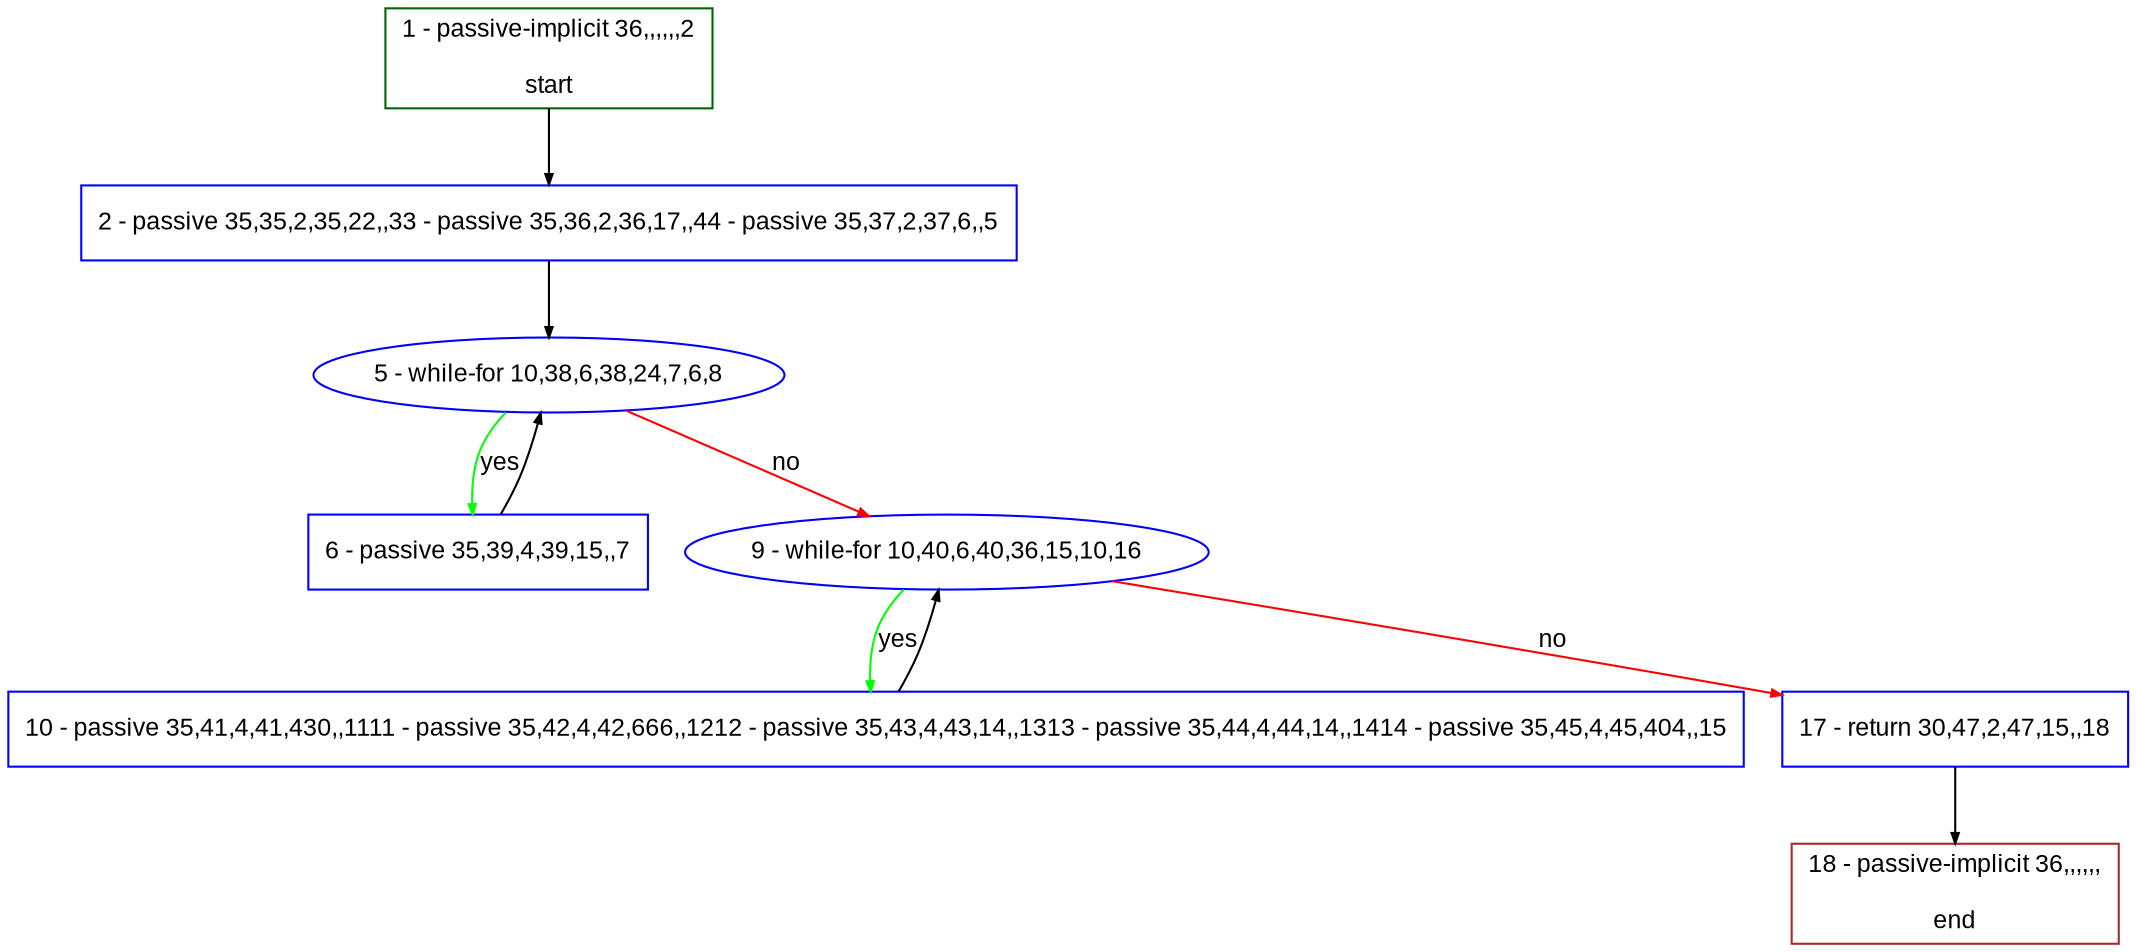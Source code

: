 digraph "" {
  graph [pack="true", label="", fontsize="12", packmode="clust", fontname="Arial", fillcolor="#FFFFCC", bgcolor="white", style="rounded,filled", compound="true"];
  node [node_initialized="no", label="", color="grey", fontsize="12", fillcolor="white", fontname="Arial", style="filled", shape="rectangle", compound="true", fixedsize="false"];
  edge [fontcolor="black", arrowhead="normal", arrowtail="none", arrowsize="0.5", ltail="", label="", color="black", fontsize="12", lhead="", fontname="Arial", dir="forward", compound="true"];
  __N1 [label="2 - passive 35,35,2,35,22,,33 - passive 35,36,2,36,17,,44 - passive 35,37,2,37,6,,5", color="#0000ff", fillcolor="#ffffff", style="filled", shape="box"];
  __N2 [label="1 - passive-implicit 36,,,,,,2\n\nstart", color="#006400", fillcolor="#ffffff", style="filled", shape="box"];
  __N3 [label="5 - while-for 10,38,6,38,24,7,6,8", color="#0000ff", fillcolor="#ffffff", style="filled", shape="oval"];
  __N4 [label="6 - passive 35,39,4,39,15,,7", color="#0000ff", fillcolor="#ffffff", style="filled", shape="box"];
  __N5 [label="9 - while-for 10,40,6,40,36,15,10,16", color="#0000ff", fillcolor="#ffffff", style="filled", shape="oval"];
  __N6 [label="10 - passive 35,41,4,41,430,,1111 - passive 35,42,4,42,666,,1212 - passive 35,43,4,43,14,,1313 - passive 35,44,4,44,14,,1414 - passive 35,45,4,45,404,,15", color="#0000ff", fillcolor="#ffffff", style="filled", shape="box"];
  __N7 [label="17 - return 30,47,2,47,15,,18", color="#0000ff", fillcolor="#ffffff", style="filled", shape="box"];
  __N8 [label="18 - passive-implicit 36,,,,,,\n\nend", color="#a52a2a", fillcolor="#ffffff", style="filled", shape="box"];
  __N2 -> __N1 [arrowhead="normal", arrowtail="none", color="#000000", label="", dir="forward"];
  __N1 -> __N3 [arrowhead="normal", arrowtail="none", color="#000000", label="", dir="forward"];
  __N3 -> __N4 [arrowhead="normal", arrowtail="none", color="#00ff00", label="yes", dir="forward"];
  __N4 -> __N3 [arrowhead="normal", arrowtail="none", color="#000000", label="", dir="forward"];
  __N3 -> __N5 [arrowhead="normal", arrowtail="none", color="#ff0000", label="no", dir="forward"];
  __N5 -> __N6 [arrowhead="normal", arrowtail="none", color="#00ff00", label="yes", dir="forward"];
  __N6 -> __N5 [arrowhead="normal", arrowtail="none", color="#000000", label="", dir="forward"];
  __N5 -> __N7 [arrowhead="normal", arrowtail="none", color="#ff0000", label="no", dir="forward"];
  __N7 -> __N8 [arrowhead="normal", arrowtail="none", color="#000000", label="", dir="forward"];
}
